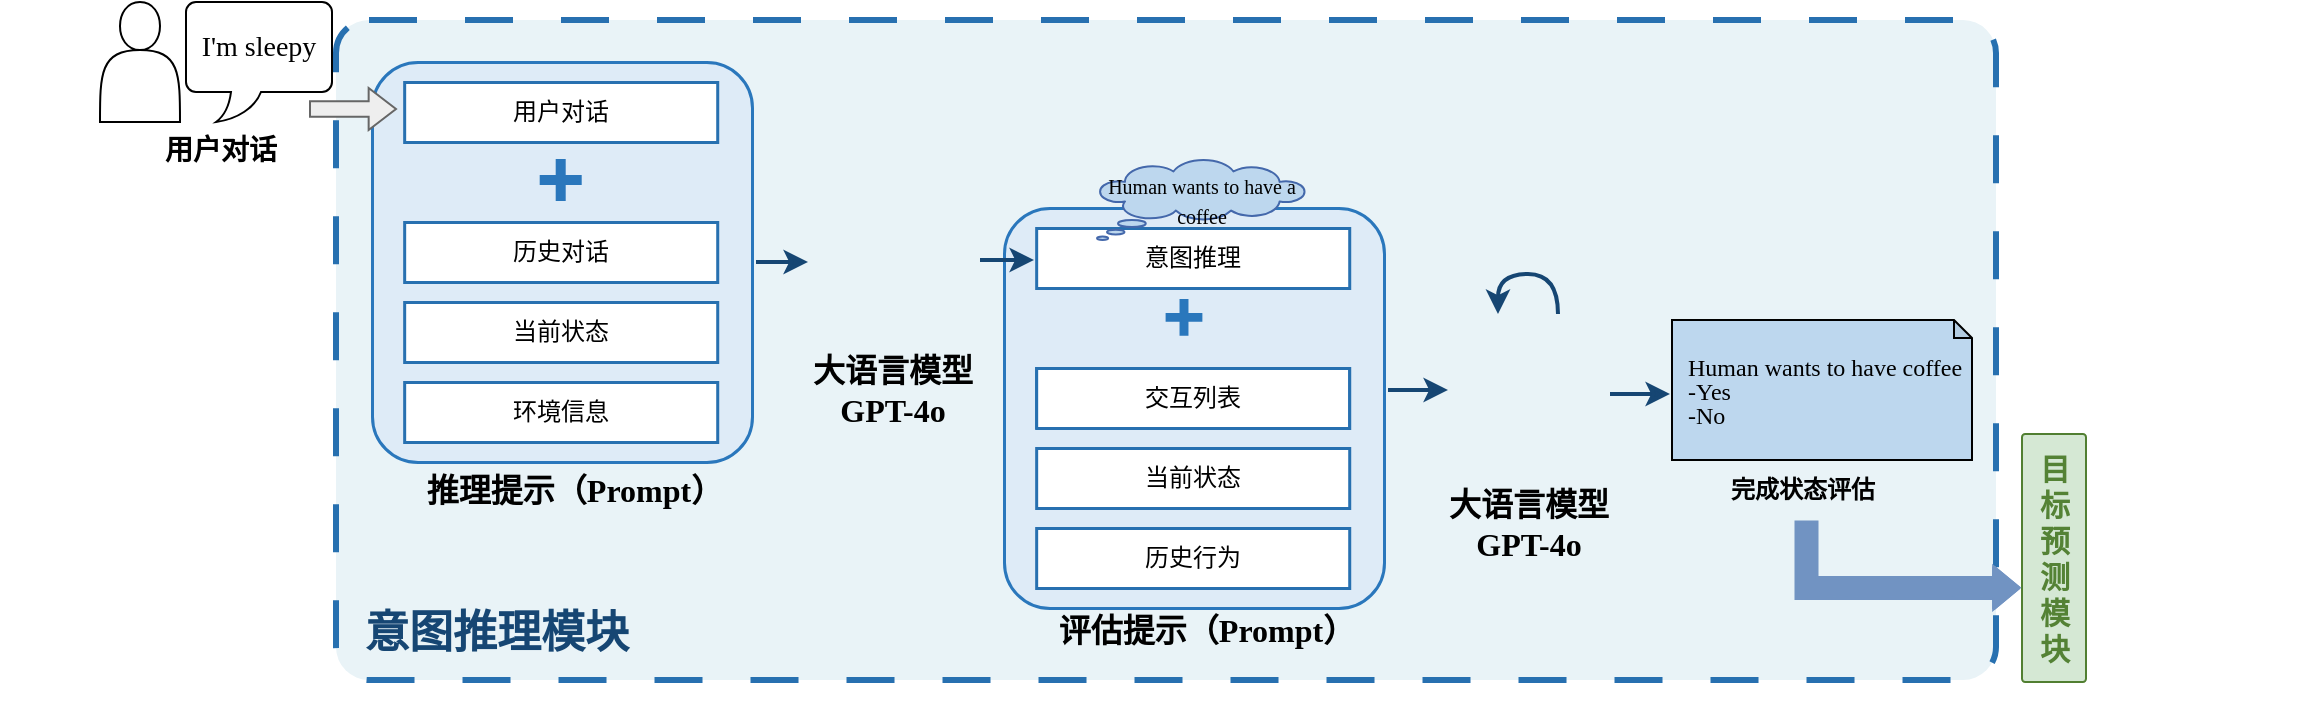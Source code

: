 <mxfile version="26.2.12">
  <diagram name="第 1 页" id="5zjfJCYYvMDn6eL2v8_4">
    <mxGraphModel dx="2012" dy="1367" grid="0" gridSize="10" guides="1" tooltips="1" connect="1" arrows="1" fold="1" page="1" pageScale="1" pageWidth="827" pageHeight="1169" math="0" shadow="0">
      <root>
        <mxCell id="0" />
        <mxCell id="1" parent="0" />
        <mxCell id="u2x9763HItPCIMWwYsHF-1" value="" style="rounded=1;arcSize=5;whiteSpace=wrap;html=1;fillColor=light-dark(#E9F3F7,#1D293B);strokeColor=light-dark(#2770b0, #ededed);dashed=1;dashPattern=8 8;strokeWidth=3;" parent="1" vertex="1">
          <mxGeometry x="190" y="10" width="830" height="330" as="geometry" />
        </mxCell>
        <mxCell id="u2x9763HItPCIMWwYsHF-2" value="" style="group;strokeWidth=2;" parent="1" vertex="1" connectable="0">
          <mxGeometry x="514" y="104" width="200" height="250" as="geometry" />
        </mxCell>
        <mxCell id="u2x9763HItPCIMWwYsHF-3" value="" style="rounded=1;arcSize=12;whiteSpace=wrap;html=1;fillColor=light-dark(#deebf7, #1d293b);strokeColor=light-dark(#2a77bc, #5c79a3);strokeWidth=1.5;" parent="u2x9763HItPCIMWwYsHF-2" vertex="1">
          <mxGeometry x="10" width="190" height="200" as="geometry" />
        </mxCell>
        <mxCell id="u2x9763HItPCIMWwYsHF-4" value="" style="group" parent="u2x9763HItPCIMWwYsHF-2" vertex="1" connectable="0">
          <mxGeometry x="26.087" y="10" width="168.696" height="240" as="geometry" />
        </mxCell>
        <mxCell id="u2x9763HItPCIMWwYsHF-5" value="" style="group;fillColor=default;" parent="u2x9763HItPCIMWwYsHF-4" vertex="1" connectable="0">
          <mxGeometry width="156.522" height="30" as="geometry" />
        </mxCell>
        <mxCell id="u2x9763HItPCIMWwYsHF-6" value="" style="verticalLabelPosition=bottom;verticalAlign=top;html=1;shape=mxgraph.basic.rect;fillColor2=none;strokeWidth=1.5;size=20;indent=5;strokeColor=light-dark(#2770b0, #ededed);align=center;fontFamily=Helvetica;fontSize=12;fontColor=default;fillColor=none;pointerEvents=0;gradientColor=none;" parent="u2x9763HItPCIMWwYsHF-5" vertex="1">
          <mxGeometry width="156.522" height="30" as="geometry" />
        </mxCell>
        <mxCell id="u2x9763HItPCIMWwYsHF-7" value="意图推理" style="text;html=1;align=center;verticalAlign=middle;whiteSpace=wrap;rounded=0;" parent="u2x9763HItPCIMWwYsHF-5" vertex="1">
          <mxGeometry y="7.5" width="156.522" height="15" as="geometry" />
        </mxCell>
        <mxCell id="u2x9763HItPCIMWwYsHF-8" value="" style="group;strokeColor=light-dark(#2770b0, #ededed);strokeWidth=1;align=center;verticalAlign=top;fontFamily=Helvetica;fontSize=12;fontColor=default;fillColor=default;" parent="u2x9763HItPCIMWwYsHF-4" vertex="1" connectable="0">
          <mxGeometry y="70" width="156.522" height="30" as="geometry" />
        </mxCell>
        <mxCell id="u2x9763HItPCIMWwYsHF-9" value="" style="verticalLabelPosition=bottom;verticalAlign=top;html=1;shape=mxgraph.basic.rect;fillColor2=none;strokeWidth=1.5;size=20;indent=5;strokeColor=light-dark(#2770b0, #ededed);align=center;fontFamily=Helvetica;fontSize=12;fontColor=default;fillColor=none;pointerEvents=0;gradientColor=none;" parent="u2x9763HItPCIMWwYsHF-8" vertex="1">
          <mxGeometry width="156.522" height="30" as="geometry" />
        </mxCell>
        <mxCell id="u2x9763HItPCIMWwYsHF-10" value="交互列表" style="text;html=1;align=center;verticalAlign=middle;whiteSpace=wrap;rounded=0;fontFamily=Helvetica;fontSize=12;fontColor=default;" parent="u2x9763HItPCIMWwYsHF-8" vertex="1">
          <mxGeometry y="7.5" width="156.522" height="15" as="geometry" />
        </mxCell>
        <mxCell id="u2x9763HItPCIMWwYsHF-11" value="" style="group;pointerEvents=0;strokeWidth=1.5;align=center;verticalAlign=top;fontFamily=Helvetica;fontSize=12;fontColor=default;fillColor=default;gradientColor=none;" parent="u2x9763HItPCIMWwYsHF-4" vertex="1" connectable="0">
          <mxGeometry y="110" width="156.522" height="30" as="geometry" />
        </mxCell>
        <mxCell id="u2x9763HItPCIMWwYsHF-12" value="" style="verticalLabelPosition=bottom;verticalAlign=top;html=1;shape=mxgraph.basic.rect;fillColor2=none;strokeWidth=1.5;size=20;indent=5;strokeColor=light-dark(#2770b0, #ededed);align=center;fontFamily=Helvetica;fontSize=12;fontColor=default;fillColor=none;pointerEvents=0;gradientColor=none;" parent="u2x9763HItPCIMWwYsHF-11" vertex="1">
          <mxGeometry width="156.522" height="30" as="geometry" />
        </mxCell>
        <mxCell id="u2x9763HItPCIMWwYsHF-13" value="当前状态" style="text;html=1;align=center;verticalAlign=middle;whiteSpace=wrap;rounded=0;fontFamily=Helvetica;fontSize=12;fontColor=default;" parent="u2x9763HItPCIMWwYsHF-11" vertex="1">
          <mxGeometry y="7.5" width="156.522" height="15" as="geometry" />
        </mxCell>
        <mxCell id="u2x9763HItPCIMWwYsHF-14" value="" style="group;fillColor=default;" parent="u2x9763HItPCIMWwYsHF-4" vertex="1" connectable="0">
          <mxGeometry y="150" width="156.522" height="30" as="geometry" />
        </mxCell>
        <mxCell id="u2x9763HItPCIMWwYsHF-15" value="" style="verticalLabelPosition=bottom;verticalAlign=top;html=1;shape=mxgraph.basic.rect;fillColor2=none;strokeWidth=1.5;size=20;indent=5;strokeColor=light-dark(#2770b0, #ededed);align=center;fontFamily=Helvetica;fontSize=12;fontColor=default;fillColor=none;pointerEvents=0;gradientColor=none;" parent="u2x9763HItPCIMWwYsHF-14" vertex="1">
          <mxGeometry width="156.522" height="30" as="geometry" />
        </mxCell>
        <mxCell id="u2x9763HItPCIMWwYsHF-16" value="历史行为" style="text;html=1;align=center;verticalAlign=middle;whiteSpace=wrap;rounded=0;" parent="u2x9763HItPCIMWwYsHF-14" vertex="1">
          <mxGeometry y="7.5" width="156.522" height="15" as="geometry" />
        </mxCell>
        <mxCell id="u2x9763HItPCIMWwYsHF-17" value="&lt;b style=&quot;font-family: &amp;quot;Times New Roman&amp;quot;; font-size: 16px;&quot;&gt;评估提示（Prompt）&lt;/b&gt;" style="text;html=1;align=center;verticalAlign=middle;resizable=0;points=[];autosize=1;strokeColor=none;fillColor=none;" parent="u2x9763HItPCIMWwYsHF-4" vertex="1">
          <mxGeometry x="-0.004" y="186" width="170" height="30" as="geometry" />
        </mxCell>
        <mxCell id="u2x9763HItPCIMWwYsHF-18" value="" style="shape=cross;whiteSpace=wrap;html=1;fillColor=light-dark(#2a77bc, #ededed);strokeColor=light-dark(#2a77bc, #ededed);aspect=fixed;" parent="u2x9763HItPCIMWwYsHF-4" vertex="1">
          <mxGeometry x="65.217" y="36" width="17.391" height="17.391" as="geometry" />
        </mxCell>
        <mxCell id="u2x9763HItPCIMWwYsHF-19" value="" style="group" parent="u2x9763HItPCIMWwYsHF-2" vertex="1" connectable="0">
          <mxGeometry x="52.174" y="-84" width="117.391" height="130" as="geometry" />
        </mxCell>
        <mxCell id="u2x9763HItPCIMWwYsHF-20" value="" style="group" parent="u2x9763HItPCIMWwYsHF-19" vertex="1" connectable="0">
          <mxGeometry y="60" width="113.043" height="60" as="geometry" />
        </mxCell>
        <mxCell id="u2x9763HItPCIMWwYsHF-21" value="&lt;font style=&quot;font-size: 10px;&quot; face=&quot;Times New Roman&quot;&gt;Human wants to have a coffee&lt;/font&gt;" style="whiteSpace=wrap;html=1;shape=mxgraph.basic.cloud_callout;strokeColor=light-dark(#4468ab, #319eff);fillColor=light-dark(#bdd7ee, #1e4a76);" parent="u2x9763HItPCIMWwYsHF-20" vertex="1">
          <mxGeometry x="4.348" width="104.348" height="40.0" as="geometry" />
        </mxCell>
        <mxCell id="u2x9763HItPCIMWwYsHF-22" value="" style="group;strokeWidth=2;" parent="1" vertex="1" connectable="0">
          <mxGeometry x="198" y="31" width="200" height="250" as="geometry" />
        </mxCell>
        <mxCell id="u2x9763HItPCIMWwYsHF-23" value="" style="rounded=1;arcSize=12;whiteSpace=wrap;html=1;fillColor=light-dark(#deebf7, #1d293b);strokeColor=light-dark(#2a77bc, #5c79a3);strokeWidth=1.5;" parent="u2x9763HItPCIMWwYsHF-22" vertex="1">
          <mxGeometry x="10" width="190" height="200" as="geometry" />
        </mxCell>
        <mxCell id="u2x9763HItPCIMWwYsHF-24" value="" style="group;strokeWidth=1.5;" parent="u2x9763HItPCIMWwYsHF-22" vertex="1" connectable="0">
          <mxGeometry x="26.087" y="10" width="168.696" height="240" as="geometry" />
        </mxCell>
        <mxCell id="u2x9763HItPCIMWwYsHF-25" value="" style="group;strokeWidth=1.5;pointerEvents=0;align=center;verticalAlign=top;fontFamily=Helvetica;fontSize=12;fontColor=default;fillColor=default;gradientColor=none;" parent="u2x9763HItPCIMWwYsHF-24" vertex="1" connectable="0">
          <mxGeometry width="156.522" height="30" as="geometry" />
        </mxCell>
        <mxCell id="u2x9763HItPCIMWwYsHF-26" value="" style="verticalLabelPosition=bottom;verticalAlign=top;html=1;shape=mxgraph.basic.rect;fillColor2=none;strokeWidth=1.5;size=20;indent=5;strokeColor=light-dark(#2770b0, #ededed);align=center;fontFamily=Helvetica;fontSize=12;fontColor=default;fillColor=none;pointerEvents=0;gradientColor=none;" parent="u2x9763HItPCIMWwYsHF-25" vertex="1">
          <mxGeometry width="156.522" height="30" as="geometry" />
        </mxCell>
        <mxCell id="u2x9763HItPCIMWwYsHF-27" value="用户对话" style="text;html=1;align=center;verticalAlign=middle;whiteSpace=wrap;rounded=0;fontFamily=Helvetica;fontSize=12;fontColor=default;" parent="u2x9763HItPCIMWwYsHF-25" vertex="1">
          <mxGeometry y="7.5" width="156.522" height="15" as="geometry" />
        </mxCell>
        <mxCell id="u2x9763HItPCIMWwYsHF-28" value="" style="group;strokeWidth=1.5;" parent="u2x9763HItPCIMWwYsHF-24" vertex="1" connectable="0">
          <mxGeometry y="70" width="156.522" height="30" as="geometry" />
        </mxCell>
        <mxCell id="u2x9763HItPCIMWwYsHF-29" value="" style="verticalLabelPosition=bottom;verticalAlign=top;html=1;shape=mxgraph.basic.rect;fillColor2=none;strokeWidth=1.5;size=20;indent=5;strokeColor=light-dark(#2770b0, #ededed);align=center;fontFamily=Helvetica;fontSize=12;fontColor=default;fillColor=default;" parent="u2x9763HItPCIMWwYsHF-28" vertex="1">
          <mxGeometry width="156.522" height="30" as="geometry" />
        </mxCell>
        <mxCell id="u2x9763HItPCIMWwYsHF-30" value="历史对话" style="text;html=1;align=center;verticalAlign=middle;whiteSpace=wrap;rounded=0;" parent="u2x9763HItPCIMWwYsHF-28" vertex="1">
          <mxGeometry y="7.5" width="156.522" height="15" as="geometry" />
        </mxCell>
        <mxCell id="u2x9763HItPCIMWwYsHF-31" value="" style="group;strokeWidth=1.5;pointerEvents=0;align=center;verticalAlign=top;fontFamily=Helvetica;fontSize=12;fontColor=default;fillColor=default;gradientColor=none;" parent="u2x9763HItPCIMWwYsHF-24" vertex="1" connectable="0">
          <mxGeometry y="110" width="156.522" height="30" as="geometry" />
        </mxCell>
        <mxCell id="u2x9763HItPCIMWwYsHF-32" value="" style="verticalLabelPosition=bottom;verticalAlign=top;html=1;shape=mxgraph.basic.rect;fillColor2=none;strokeWidth=1.5;size=20;indent=5;strokeColor=light-dark(#2770b0, #ededed);align=center;fontFamily=Helvetica;fontSize=12;fontColor=default;fillColor=none;pointerEvents=0;gradientColor=none;" parent="u2x9763HItPCIMWwYsHF-31" vertex="1">
          <mxGeometry width="156.522" height="30" as="geometry" />
        </mxCell>
        <mxCell id="u2x9763HItPCIMWwYsHF-33" value="当前状态" style="text;html=1;align=center;verticalAlign=middle;whiteSpace=wrap;rounded=0;fontFamily=Helvetica;fontSize=12;fontColor=default;" parent="u2x9763HItPCIMWwYsHF-31" vertex="1">
          <mxGeometry y="7.5" width="156.522" height="15" as="geometry" />
        </mxCell>
        <mxCell id="u2x9763HItPCIMWwYsHF-34" value="" style="group;strokeWidth=1.5;pointerEvents=0;align=center;verticalAlign=top;fontFamily=Helvetica;fontSize=12;fontColor=default;fillColor=default;gradientColor=none;" parent="u2x9763HItPCIMWwYsHF-24" vertex="1" connectable="0">
          <mxGeometry y="150" width="156.522" height="30" as="geometry" />
        </mxCell>
        <mxCell id="u2x9763HItPCIMWwYsHF-35" value="" style="verticalLabelPosition=bottom;verticalAlign=top;html=1;shape=mxgraph.basic.rect;fillColor2=none;strokeWidth=1.5;size=20;indent=5;strokeColor=light-dark(#2770b0, #ededed);pointerEvents=0;align=center;fontFamily=Helvetica;fontSize=12;fontColor=default;fillColor=none;gradientColor=none;" parent="u2x9763HItPCIMWwYsHF-34" vertex="1">
          <mxGeometry width="156.522" height="30" as="geometry" />
        </mxCell>
        <mxCell id="u2x9763HItPCIMWwYsHF-36" value="环境信息" style="text;html=1;align=center;verticalAlign=middle;whiteSpace=wrap;rounded=0;fontFamily=Helvetica;fontSize=12;fontColor=default;" parent="u2x9763HItPCIMWwYsHF-34" vertex="1">
          <mxGeometry y="7.5" width="156.522" height="15" as="geometry" />
        </mxCell>
        <mxCell id="u2x9763HItPCIMWwYsHF-37" value="&lt;font face=&quot;Times New Roman&quot; style=&quot;font-size: 16px;&quot;&gt;&lt;b style=&quot;&quot;&gt;推理提示（Prompt）&lt;/b&gt;&lt;/font&gt;" style="text;html=1;align=center;verticalAlign=middle;resizable=0;points=[];autosize=1;strokeColor=none;fillColor=none;" parent="u2x9763HItPCIMWwYsHF-24" vertex="1">
          <mxGeometry x="-0.004" y="189" width="170" height="30" as="geometry" />
        </mxCell>
        <mxCell id="u2x9763HItPCIMWwYsHF-38" value="" style="shape=cross;whiteSpace=wrap;html=1;fillColor=light-dark(#2a77bc, #ededed);strokeColor=light-dark(#2a77bc, #ededed);aspect=fixed;" parent="u2x9763HItPCIMWwYsHF-24" vertex="1">
          <mxGeometry x="68.263" y="39" width="20" height="20" as="geometry" />
        </mxCell>
        <mxCell id="u2x9763HItPCIMWwYsHF-39" value="" style="shape=singleArrow;whiteSpace=wrap;html=1;fillColor=light-dark(#eeeeee, #1a1a1a);strokeColor=#666666;gradientColor=none;arrowWidth=0.365;arrowSize=0.318;" parent="u2x9763HItPCIMWwYsHF-22" vertex="1">
          <mxGeometry x="-21" y="13" width="43" height="21" as="geometry" />
        </mxCell>
        <mxCell id="u2x9763HItPCIMWwYsHF-40" value="" style="group" parent="1" vertex="1" connectable="0">
          <mxGeometry x="72" y="1" width="140" height="100" as="geometry" />
        </mxCell>
        <mxCell id="u2x9763HItPCIMWwYsHF-41" value="" style="group" parent="u2x9763HItPCIMWwYsHF-40" vertex="1" connectable="0">
          <mxGeometry x="-50" width="190" height="90" as="geometry" />
        </mxCell>
        <mxCell id="u2x9763HItPCIMWwYsHF-42" value="" style="shape=actor;whiteSpace=wrap;html=1;" parent="u2x9763HItPCIMWwYsHF-41" vertex="1">
          <mxGeometry x="50" width="40" height="60" as="geometry" />
        </mxCell>
        <mxCell id="u2x9763HItPCIMWwYsHF-43" value="&lt;font style=&quot;font-size: 14px;&quot; face=&quot;Times New Roman&quot;&gt;I&#39;m sleepy&lt;/font&gt;" style="whiteSpace=wrap;html=1;shape=mxgraph.basic.roundRectCallout;dx=30;dy=15;size=5;boundedLbl=1;" parent="u2x9763HItPCIMWwYsHF-41" vertex="1">
          <mxGeometry x="93" width="73" height="60" as="geometry" />
        </mxCell>
        <mxCell id="u2x9763HItPCIMWwYsHF-44" value="&lt;font face=&quot;Times New Roman&quot;&gt;&lt;span style=&quot;font-size: 14px;&quot;&gt;&lt;b&gt;用户对话&lt;/b&gt;&lt;/span&gt;&lt;/font&gt;" style="text;html=1;align=center;verticalAlign=middle;resizable=0;points=[];autosize=1;strokeColor=none;fillColor=none;" parent="u2x9763HItPCIMWwYsHF-41" vertex="1">
          <mxGeometry x="70" y="60" width="80" height="30" as="geometry" />
        </mxCell>
        <mxCell id="u2x9763HItPCIMWwYsHF-45" style="edgeStyle=orthogonalEdgeStyle;rounded=1;orthogonalLoop=1;jettySize=auto;html=1;fillColor=#1ba1e2;strokeColor=light-dark(#164673, #51afe7);curved=0;textShadow=1;strokeWidth=2;" parent="1" edge="1">
          <mxGeometry relative="1" as="geometry">
            <mxPoint x="400" y="131" as="sourcePoint" />
            <mxPoint x="426" y="131" as="targetPoint" />
          </mxGeometry>
        </mxCell>
        <mxCell id="u2x9763HItPCIMWwYsHF-46" value="" style="group" parent="1" vertex="1" connectable="0">
          <mxGeometry x="1028" y="245" width="150" height="91" as="geometry" />
        </mxCell>
        <mxCell id="u2x9763HItPCIMWwYsHF-47" value="" style="rounded=1;arcSize=5;whiteSpace=wrap;html=1;fillColor=#d5e8d4;strokeColor=light-dark(#517f31, #446e2c);" parent="u2x9763HItPCIMWwYsHF-46" vertex="1">
          <mxGeometry x="5" y="-28" width="32" height="124" as="geometry" />
        </mxCell>
        <mxCell id="u2x9763HItPCIMWwYsHF-48" value="&lt;div&gt;&lt;font style=&quot;font-size: 15px;&quot; face=&quot;Times New Roman&quot;&gt;目&lt;/font&gt;&lt;/div&gt;&lt;div&gt;&lt;font style=&quot;font-size: 15px;&quot; face=&quot;Times New Roman&quot;&gt;标&lt;/font&gt;&lt;/div&gt;&lt;div&gt;&lt;font style=&quot;font-size: 15px;&quot; face=&quot;Times New Roman&quot;&gt;预&lt;/font&gt;&lt;/div&gt;&lt;div&gt;&lt;font style=&quot;font-size: 15px;&quot; face=&quot;Times New Roman&quot;&gt;测&lt;/font&gt;&lt;/div&gt;&lt;div&gt;&lt;font style=&quot;font-size: 15px;&quot; face=&quot;Times New Roman&quot;&gt;模&lt;/font&gt;&lt;/div&gt;&lt;div&gt;&lt;font style=&quot;font-size: 15px;&quot; face=&quot;Times New Roman&quot;&gt;块&lt;/font&gt;&lt;/div&gt;" style="text;html=1;align=center;verticalAlign=middle;resizable=0;points=[];autosize=1;strokeColor=none;fillColor=none;fontColor=light-dark(#548235, #69c195);fontStyle=1" parent="u2x9763HItPCIMWwYsHF-46" vertex="1">
          <mxGeometry x="4" y="-26.2" width="33" height="120" as="geometry" />
        </mxCell>
        <mxCell id="u2x9763HItPCIMWwYsHF-49" value="" style="group" parent="1" vertex="1" connectable="0">
          <mxGeometry x="858" y="130" width="150" height="130" as="geometry" />
        </mxCell>
        <mxCell id="u2x9763HItPCIMWwYsHF-50" value="" style="group" parent="u2x9763HItPCIMWwYsHF-49" vertex="1" connectable="0">
          <mxGeometry width="130.645" height="130" as="geometry" />
        </mxCell>
        <mxCell id="u2x9763HItPCIMWwYsHF-51" value="&lt;b&gt;&lt;font face=&quot;Times New Roman&quot;&gt;完成状态评估&lt;/font&gt;&lt;/b&gt;" style="text;html=1;align=center;verticalAlign=middle;resizable=0;points=[];autosize=1;strokeColor=none;fillColor=none;" parent="u2x9763HItPCIMWwYsHF-50" vertex="1">
          <mxGeometry x="15.161" y="100" width="100" height="30" as="geometry" />
        </mxCell>
        <mxCell id="u2x9763HItPCIMWwYsHF-52" value="&lt;div style=&quot;line-height: 100%;&quot;&gt;&lt;span style=&quot;background-color: transparent; color: light-dark(rgb(0, 0, 0), rgb(255, 255, 255)); font-family: &amp;quot;Times New Roman&amp;quot;;&quot;&gt;&amp;nbsp;&lt;/span&gt;&lt;span style=&quot;background-color: transparent; color: light-dark(rgb(0, 0, 0), rgb(255, 255, 255)); font-family: &amp;quot;Times New Roman&amp;quot;;&quot;&gt;&amp;nbsp;Human wants to have coffee&lt;/span&gt;&lt;/div&gt;&lt;div style=&quot;line-height: 100%;&quot;&gt;&lt;span style=&quot;font-family: &amp;quot;Times New Roman&amp;quot;; background-color: transparent; color: light-dark(rgb(0, 0, 0), rgb(255, 255, 255));&quot;&gt;&amp;nbsp; -Yes&lt;/span&gt;&lt;/div&gt;&lt;div style=&quot;line-height: 100%;&quot;&gt;&lt;span style=&quot;font-family: &amp;quot;Times New Roman&amp;quot;; background-color: transparent; color: light-dark(rgb(0, 0, 0), rgb(255, 255, 255));&quot;&gt;&amp;nbsp; -No&lt;/span&gt;&lt;/div&gt;" style="shape=note;whiteSpace=wrap;html=1;backgroundOutline=1;darkOpacity=0.05;align=left;size=9;fillColor=light-dark(#bdd7ee, #ededed);" parent="u2x9763HItPCIMWwYsHF-49" vertex="1">
          <mxGeometry y="30" width="150" height="70" as="geometry" />
        </mxCell>
        <mxCell id="u2x9763HItPCIMWwYsHF-53" style="edgeStyle=orthogonalEdgeStyle;rounded=1;orthogonalLoop=1;jettySize=auto;html=1;fillColor=#1ba1e2;strokeColor=light-dark(#164673, #51afe7);curved=0;textShadow=1;strokeWidth=2;" parent="1" edge="1">
          <mxGeometry relative="1" as="geometry">
            <mxPoint x="512" y="130" as="sourcePoint" />
            <mxPoint x="539" y="130" as="targetPoint" />
          </mxGeometry>
        </mxCell>
        <mxCell id="u2x9763HItPCIMWwYsHF-54" value="" style="group" parent="1" vertex="1" connectable="0">
          <mxGeometry x="423" y="80" width="95.436" height="165" as="geometry" />
        </mxCell>
        <mxCell id="u2x9763HItPCIMWwYsHF-55" value="" style="shape=image;html=1;verticalAlign=top;verticalLabelPosition=bottom;labelBackgroundColor=#ffffff;imageAspect=0;aspect=fixed;image=https://cdn0.iconfinder.com/data/icons/phosphor-light-vol-1/256/brain-light-128.png;imageBackground=none;imageBorder=none;" parent="u2x9763HItPCIMWwYsHF-54" vertex="1">
          <mxGeometry x="3.5" y="7.5" width="83" height="83" as="geometry" />
        </mxCell>
        <mxCell id="u2x9763HItPCIMWwYsHF-56" value="" style="group;fontStyle=0;strokeWidth=1;" parent="u2x9763HItPCIMWwYsHF-54" vertex="1" connectable="0">
          <mxGeometry width="95.436" height="165" as="geometry" />
        </mxCell>
        <mxCell id="u2x9763HItPCIMWwYsHF-57" value="&lt;font face=&quot;Times New Roman&quot;&gt;&lt;span style=&quot;font-size: 16px;&quot;&gt;&lt;b&gt;大语言模型&lt;/b&gt;&lt;/span&gt;&lt;/font&gt;&lt;br&gt;&lt;div&gt;&lt;font style=&quot;font-size: 16px;&quot; face=&quot;Times New Roman&quot;&gt;&lt;b style=&quot;&quot;&gt;GPT-4o&lt;/b&gt;&lt;/font&gt;&lt;/div&gt;" style="text;html=1;align=center;verticalAlign=middle;resizable=0;points=[];autosize=1;strokeColor=none;fillColor=none;" parent="u2x9763HItPCIMWwYsHF-56" vertex="1">
          <mxGeometry x="-4.564" y="90" width="100" height="50" as="geometry" />
        </mxCell>
        <mxCell id="u2x9763HItPCIMWwYsHF-58" value="" style="group" parent="1" vertex="1" connectable="0">
          <mxGeometry x="741" y="146.5" width="95.436" height="165" as="geometry" />
        </mxCell>
        <mxCell id="u2x9763HItPCIMWwYsHF-59" value="" style="shape=image;html=1;verticalAlign=top;verticalLabelPosition=bottom;labelBackgroundColor=#ffffff;imageAspect=0;aspect=fixed;image=https://cdn0.iconfinder.com/data/icons/phosphor-light-vol-1/256/brain-light-128.png;imageBackground=none;imageBorder=none;" parent="u2x9763HItPCIMWwYsHF-58" vertex="1">
          <mxGeometry x="3.5" y="7.5" width="83" height="83" as="geometry" />
        </mxCell>
        <mxCell id="u2x9763HItPCIMWwYsHF-60" value="" style="group;fontStyle=0;strokeWidth=1;" parent="u2x9763HItPCIMWwYsHF-58" vertex="1" connectable="0">
          <mxGeometry width="95.436" height="165" as="geometry" />
        </mxCell>
        <mxCell id="u2x9763HItPCIMWwYsHF-61" value="&lt;font style=&quot;font-size: 16px;&quot; face=&quot;Times New Roman&quot;&gt;&lt;b style=&quot;&quot;&gt;大语言模型&lt;/b&gt;&lt;/font&gt;&lt;div&gt;&lt;font style=&quot;font-size: 16px;&quot; face=&quot;Times New Roman&quot;&gt;&lt;b style=&quot;&quot;&gt;GPT-4o&lt;/b&gt;&lt;/font&gt;&lt;/div&gt;" style="text;html=1;align=center;verticalAlign=middle;resizable=0;points=[];autosize=1;strokeColor=none;fillColor=none;" parent="u2x9763HItPCIMWwYsHF-60" vertex="1">
          <mxGeometry x="-4.564" y="90" width="100" height="50" as="geometry" />
        </mxCell>
        <mxCell id="u2x9763HItPCIMWwYsHF-62" style="edgeStyle=orthogonalEdgeStyle;rounded=1;orthogonalLoop=1;jettySize=auto;html=1;fillColor=#1ba1e2;strokeColor=light-dark(#164673, #51afe7);curved=0;textShadow=1;strokeWidth=2;" parent="1" edge="1">
          <mxGeometry relative="1" as="geometry">
            <mxPoint x="716" y="195" as="sourcePoint" />
            <mxPoint x="746" y="195" as="targetPoint" />
          </mxGeometry>
        </mxCell>
        <mxCell id="u2x9763HItPCIMWwYsHF-63" style="edgeStyle=orthogonalEdgeStyle;rounded=1;orthogonalLoop=1;jettySize=auto;html=1;fillColor=#1ba1e2;strokeColor=light-dark(#164673, #51afe7);curved=0;textShadow=1;strokeWidth=2;" parent="1" edge="1">
          <mxGeometry relative="1" as="geometry">
            <mxPoint x="827" y="197" as="sourcePoint" />
            <mxPoint x="857" y="197" as="targetPoint" />
          </mxGeometry>
        </mxCell>
        <mxCell id="u2x9763HItPCIMWwYsHF-64" value="" style="curved=1;endArrow=classic;html=1;rounded=0;strokeWidth=2;strokeColor=light-dark(#164673, #ededed);" parent="1" edge="1">
          <mxGeometry width="50" height="50" relative="1" as="geometry">
            <mxPoint x="801" y="157" as="sourcePoint" />
            <mxPoint x="771" y="157" as="targetPoint" />
            <Array as="points">
              <mxPoint x="801" y="137" />
              <mxPoint x="771" y="137" />
            </Array>
          </mxGeometry>
        </mxCell>
        <mxCell id="u2x9763HItPCIMWwYsHF-65" value="" style="shape=flexArrow;endArrow=classic;html=1;rounded=0;fillColor=light-dark(#7193c2, #ededed);strokeColor=light-dark(#7193c2, #ededed);endWidth=8.851;endSize=3.724;pointerEvents=0;strokeWidth=1.5;align=center;verticalAlign=top;fontFamily=Helvetica;fontSize=12;fontColor=default;gradientColor=none;entryX=0;entryY=0.624;entryDx=0;entryDy=0;entryPerimeter=0;edgeStyle=orthogonalEdgeStyle;" parent="1" edge="1" target="u2x9763HItPCIMWwYsHF-48" source="u2x9763HItPCIMWwYsHF-51">
          <mxGeometry width="50" height="50" relative="1" as="geometry">
            <mxPoint x="924" y="255" as="sourcePoint" />
            <mxPoint x="1013" y="302" as="targetPoint" />
            <Array as="points">
              <mxPoint x="925" y="294" />
            </Array>
          </mxGeometry>
        </mxCell>
        <mxCell id="u2x9763HItPCIMWwYsHF-66" value="&lt;font style=&quot;color: light-dark(rgb(22, 70, 115), rgb(237, 237, 237)); font-size: 22px;&quot;&gt;&lt;b style=&quot;&quot;&gt;意图推理模块&lt;/b&gt;&lt;/font&gt;" style="text;html=1;align=center;verticalAlign=middle;whiteSpace=wrap;rounded=0;fontColor=light-dark(#2a77bc, #ededed);fontSize=14;" parent="1" vertex="1">
          <mxGeometry x="190" y="302" width="161" height="30" as="geometry" />
        </mxCell>
      </root>
    </mxGraphModel>
  </diagram>
</mxfile>
